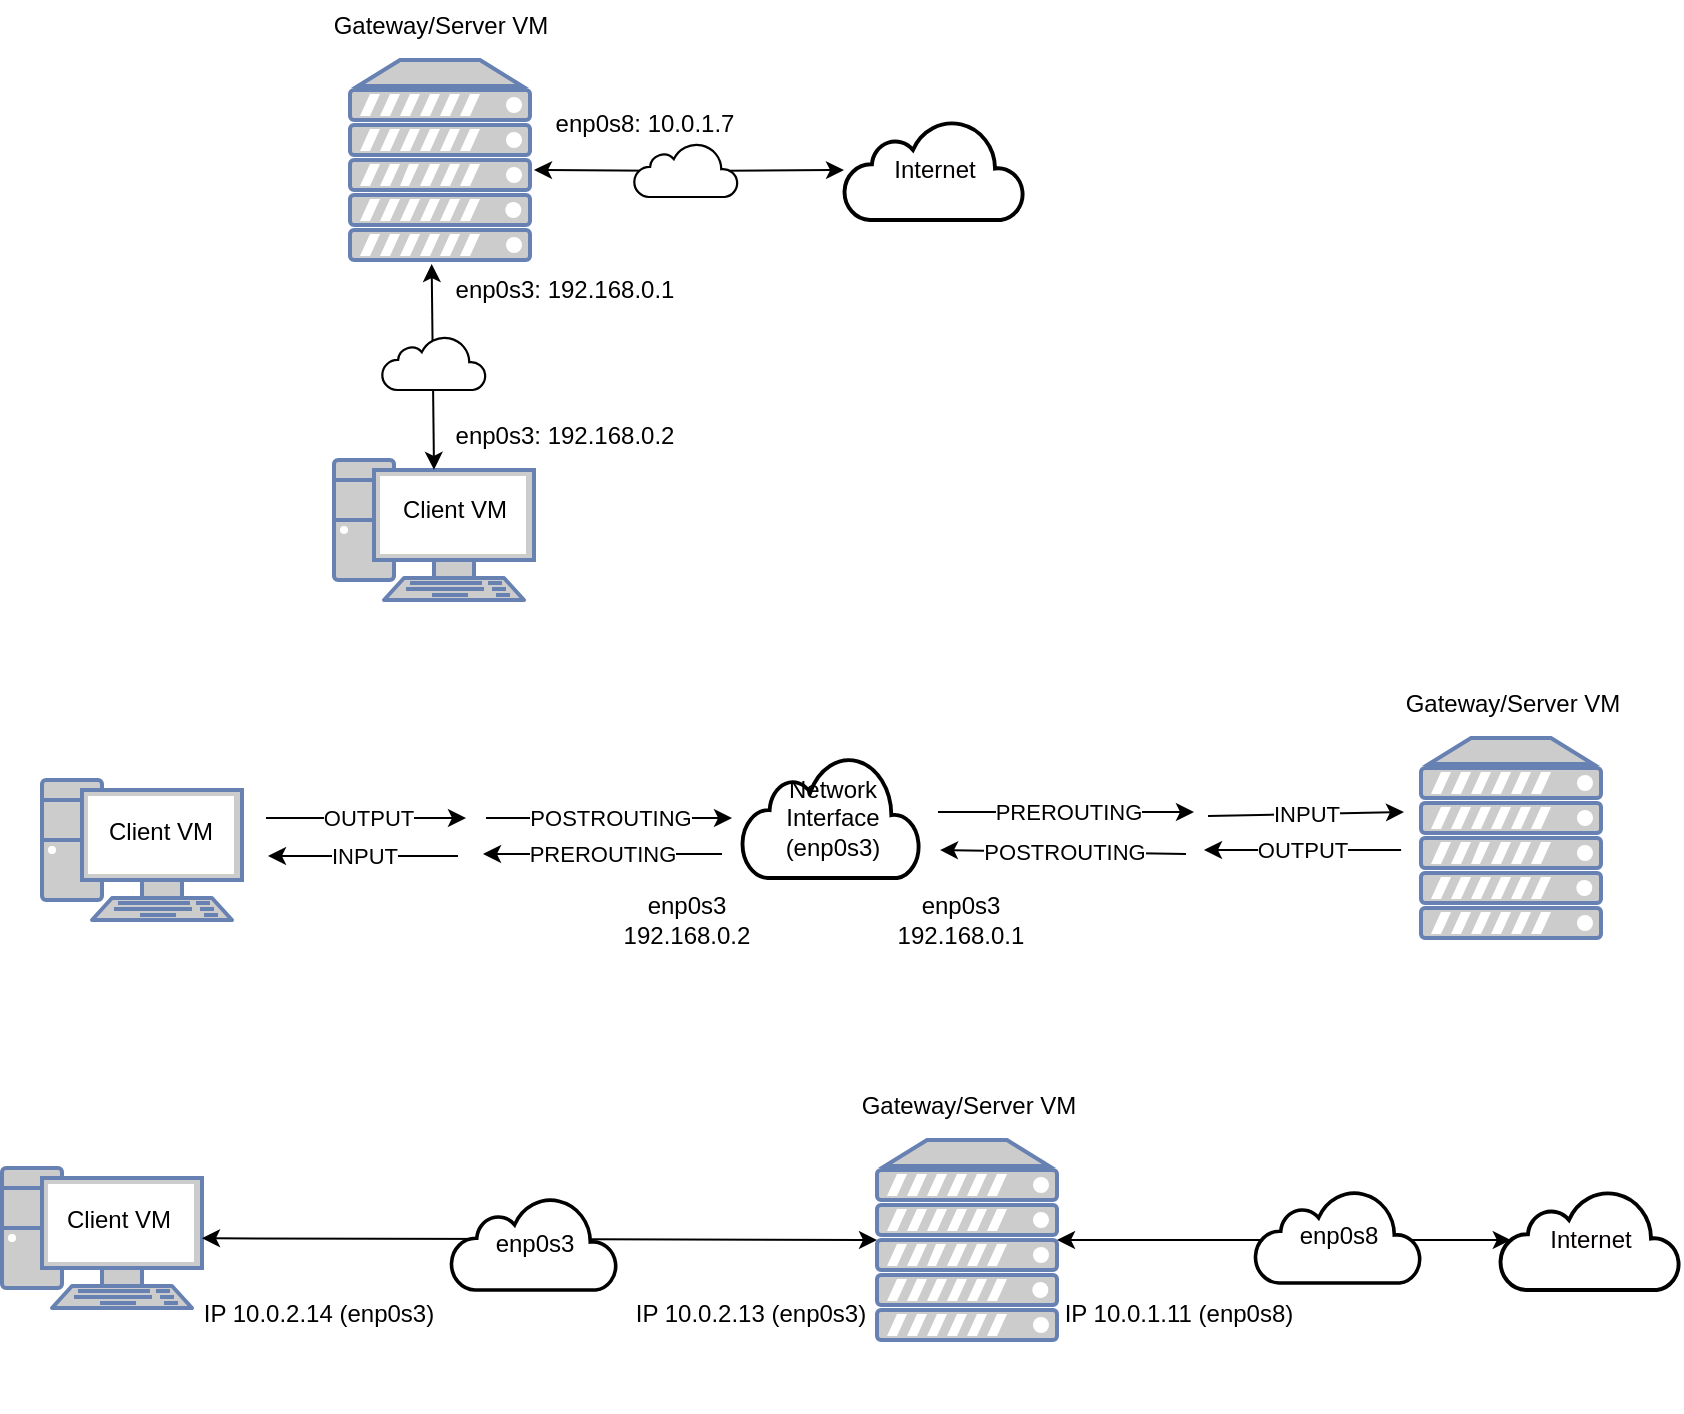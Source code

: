 <mxfile version="24.4.7" type="github">
  <diagram name="Page-1" id="jg9EtEhqNO4IEJSFRPO1">
    <mxGraphModel dx="1242" dy="569" grid="0" gridSize="10" guides="1" tooltips="1" connect="1" arrows="1" fold="1" page="1" pageScale="1" pageWidth="850" pageHeight="1100" math="0" shadow="0">
      <root>
        <mxCell id="0" />
        <mxCell id="1" parent="0" />
        <mxCell id="LfGhtwSS3G6Qwj75B06X-7" value="" style="edgeStyle=orthogonalEdgeStyle;rounded=0;orthogonalLoop=1;jettySize=auto;html=1;startArrow=classic;startFill=1;" edge="1" parent="1" target="LfGhtwSS3G6Qwj75B06X-6">
          <mxGeometry relative="1" as="geometry">
            <mxPoint x="270" y="135" as="sourcePoint" />
          </mxGeometry>
        </mxCell>
        <mxCell id="LfGhtwSS3G6Qwj75B06X-4" value="" style="fontColor=#0066CC;verticalAlign=top;verticalLabelPosition=bottom;labelPosition=center;align=center;html=1;outlineConnect=0;fillColor=#CCCCCC;strokeColor=#6881B3;gradientColor=none;gradientDirection=north;strokeWidth=2;shape=mxgraph.networks.pc;" vertex="1" parent="1">
          <mxGeometry x="170" y="280" width="100" height="70" as="geometry" />
        </mxCell>
        <mxCell id="LfGhtwSS3G6Qwj75B06X-6" value="&lt;font color=&quot;#050000&quot;&gt;Internet&lt;/font&gt;" style="html=1;outlineConnect=0;gradientDirection=north;strokeWidth=2;shape=mxgraph.networks.cloud;" vertex="1" parent="1">
          <mxGeometry x="425" y="110" width="90" height="50" as="geometry" />
        </mxCell>
        <mxCell id="LfGhtwSS3G6Qwj75B06X-8" value="Client VM" style="text;html=1;align=center;verticalAlign=middle;resizable=0;points=[];autosize=1;strokeColor=none;fillColor=none;" vertex="1" parent="1">
          <mxGeometry x="190" y="290" width="80" height="30" as="geometry" />
        </mxCell>
        <mxCell id="LfGhtwSS3G6Qwj75B06X-9" value="Gateway/Server VM" style="text;html=1;align=center;verticalAlign=middle;resizable=0;points=[];autosize=1;strokeColor=none;fillColor=none;" vertex="1" parent="1">
          <mxGeometry x="160.5" y="50" width="125" height="26" as="geometry" />
        </mxCell>
        <mxCell id="LfGhtwSS3G6Qwj75B06X-10" value="&lt;div&gt;enp0s3: 192.168.0.2&lt;/div&gt;" style="text;html=1;align=center;verticalAlign=middle;resizable=0;points=[];autosize=1;strokeColor=none;fillColor=none;" vertex="1" parent="1">
          <mxGeometry x="220" y="253" width="130" height="30" as="geometry" />
        </mxCell>
        <mxCell id="LfGhtwSS3G6Qwj75B06X-11" value="&lt;div&gt;enp0s3: 192.168.0.1&lt;/div&gt;" style="text;html=1;align=center;verticalAlign=middle;resizable=0;points=[];autosize=1;strokeColor=none;fillColor=none;" vertex="1" parent="1">
          <mxGeometry x="220" y="180" width="130" height="30" as="geometry" />
        </mxCell>
        <mxCell id="LfGhtwSS3G6Qwj75B06X-12" value="&lt;div&gt;enp0s8: 10.0.1.7&lt;/div&gt;" style="text;html=1;align=center;verticalAlign=middle;resizable=0;points=[];autosize=1;strokeColor=none;fillColor=none;" vertex="1" parent="1">
          <mxGeometry x="270" y="97" width="110" height="30" as="geometry" />
        </mxCell>
        <mxCell id="LfGhtwSS3G6Qwj75B06X-16" value="" style="endArrow=classic;startArrow=classic;html=1;rounded=0;entryX=-0.009;entryY=0.067;entryDx=0;entryDy=0;entryPerimeter=0;exitX=0.5;exitY=0.07;exitDx=0;exitDy=0;exitPerimeter=0;" edge="1" parent="1" source="LfGhtwSS3G6Qwj75B06X-4" target="LfGhtwSS3G6Qwj75B06X-11">
          <mxGeometry width="50" height="50" relative="1" as="geometry">
            <mxPoint x="220" y="274" as="sourcePoint" />
            <mxPoint x="220" y="192" as="targetPoint" />
          </mxGeometry>
        </mxCell>
        <mxCell id="LfGhtwSS3G6Qwj75B06X-18" value="" style="fontColor=#0066CC;verticalAlign=top;verticalLabelPosition=bottom;labelPosition=center;align=center;html=1;outlineConnect=0;fillColor=#CCCCCC;strokeColor=#6881B3;gradientColor=none;gradientDirection=north;strokeWidth=2;shape=mxgraph.networks.server;" vertex="1" parent="1">
          <mxGeometry x="178" y="80" width="90" height="100" as="geometry" />
        </mxCell>
        <mxCell id="LfGhtwSS3G6Qwj75B06X-19" value="" style="html=1;outlineConnect=0;gradientDirection=north;strokeWidth=2;shape=mxgraph.networks.cloud;" vertex="1" parent="1">
          <mxGeometry x="194" y="218" width="52" height="27" as="geometry" />
        </mxCell>
        <mxCell id="LfGhtwSS3G6Qwj75B06X-20" value="" style="html=1;outlineConnect=0;gradientDirection=north;strokeWidth=2;shape=mxgraph.networks.cloud;" vertex="1" parent="1">
          <mxGeometry x="320" y="121.5" width="52" height="27" as="geometry" />
        </mxCell>
        <mxCell id="LfGhtwSS3G6Qwj75B06X-22" value="" style="fontColor=#0066CC;verticalAlign=top;verticalLabelPosition=bottom;labelPosition=center;align=center;html=1;outlineConnect=0;fillColor=#CCCCCC;strokeColor=#6881B3;gradientColor=none;gradientDirection=north;strokeWidth=2;shape=mxgraph.networks.pc;" vertex="1" parent="1">
          <mxGeometry x="24" y="440" width="100" height="70" as="geometry" />
        </mxCell>
        <mxCell id="LfGhtwSS3G6Qwj75B06X-23" value="Client VM" style="text;html=1;align=center;verticalAlign=middle;resizable=0;points=[];autosize=1;strokeColor=none;fillColor=none;" vertex="1" parent="1">
          <mxGeometry x="43" y="451" width="80" height="30" as="geometry" />
        </mxCell>
        <mxCell id="LfGhtwSS3G6Qwj75B06X-24" value="Gateway/Server VM" style="text;html=1;align=center;verticalAlign=middle;resizable=0;points=[];autosize=1;strokeColor=none;fillColor=none;" vertex="1" parent="1">
          <mxGeometry x="696" y="389" width="125" height="26" as="geometry" />
        </mxCell>
        <mxCell id="LfGhtwSS3G6Qwj75B06X-25" value="&lt;div&gt;enp0s3&lt;/div&gt;&lt;div&gt;192.168.0.2&lt;/div&gt;" style="text;html=1;align=center;verticalAlign=middle;resizable=0;points=[];autosize=1;strokeColor=none;fillColor=none;" vertex="1" parent="1">
          <mxGeometry x="305.5" y="489" width="81" height="41" as="geometry" />
        </mxCell>
        <mxCell id="LfGhtwSS3G6Qwj75B06X-26" value="&lt;div&gt;enp0s3&lt;/div&gt;&lt;div&gt;192.168.0.1&lt;/div&gt;" style="text;html=1;align=center;verticalAlign=middle;resizable=0;points=[];autosize=1;strokeColor=none;fillColor=none;" vertex="1" parent="1">
          <mxGeometry x="442" y="489" width="81" height="41" as="geometry" />
        </mxCell>
        <mxCell id="LfGhtwSS3G6Qwj75B06X-28" value="&lt;div&gt;&lt;br&gt;&lt;/div&gt;&lt;div&gt;&lt;br&gt;&lt;/div&gt;&lt;div&gt;&lt;br&gt;&lt;/div&gt;&lt;div&gt;&lt;br&gt;&lt;/div&gt;&lt;div&gt;&lt;br&gt;&lt;/div&gt;&lt;div&gt;&lt;br&gt;&lt;/div&gt;&lt;div&gt;&lt;br&gt;&lt;/div&gt;&lt;div&gt;&lt;br&gt;&lt;/div&gt;&lt;div&gt;&lt;br&gt;&lt;/div&gt;&lt;div&gt;&lt;br&gt;&lt;/div&gt;&lt;div&gt;&lt;br&gt;&lt;/div&gt;&lt;div&gt;&lt;br&gt;&lt;/div&gt;&lt;div&gt;&lt;br&gt;&lt;/div&gt;&lt;div&gt;&lt;br&gt;&lt;/div&gt;&lt;div&gt;&lt;br&gt;&lt;/div&gt;&lt;div&gt;&lt;br&gt;&lt;/div&gt;" style="fontColor=#0066CC;verticalAlign=top;verticalLabelPosition=bottom;labelPosition=center;align=center;html=1;outlineConnect=0;fillColor=#CCCCCC;strokeColor=#6881B3;gradientColor=none;gradientDirection=north;strokeWidth=2;shape=mxgraph.networks.server;" vertex="1" parent="1">
          <mxGeometry x="713.5" y="419" width="90" height="100" as="geometry" />
        </mxCell>
        <mxCell id="LfGhtwSS3G6Qwj75B06X-29" value="Network&lt;div&gt;Interface&lt;/div&gt;&lt;div&gt;(enp0s3)&lt;/div&gt;" style="html=1;outlineConnect=0;gradientDirection=north;strokeWidth=2;shape=mxgraph.networks.cloud;" vertex="1" parent="1">
          <mxGeometry x="374" y="428" width="89" height="61" as="geometry" />
        </mxCell>
        <mxCell id="LfGhtwSS3G6Qwj75B06X-39" value="PREROUTING" style="endArrow=classic;html=1;rounded=0;" edge="1" parent="1">
          <mxGeometry x="0.009" width="50" height="50" relative="1" as="geometry">
            <mxPoint x="472" y="456" as="sourcePoint" />
            <mxPoint x="600" y="456" as="targetPoint" />
            <mxPoint as="offset" />
          </mxGeometry>
        </mxCell>
        <mxCell id="LfGhtwSS3G6Qwj75B06X-40" value="INPUT" style="endArrow=classic;html=1;rounded=0;" edge="1" parent="1">
          <mxGeometry width="50" height="50" relative="1" as="geometry">
            <mxPoint x="607" y="458" as="sourcePoint" />
            <mxPoint x="705" y="456" as="targetPoint" />
          </mxGeometry>
        </mxCell>
        <mxCell id="LfGhtwSS3G6Qwj75B06X-42" value="OUTPUT" style="endArrow=classic;html=1;rounded=0;" edge="1" parent="1">
          <mxGeometry width="50" height="50" relative="1" as="geometry">
            <mxPoint x="703.56" y="475" as="sourcePoint" />
            <mxPoint x="605" y="475" as="targetPoint" />
          </mxGeometry>
        </mxCell>
        <mxCell id="LfGhtwSS3G6Qwj75B06X-44" value="POSTROUTING" style="endArrow=classic;html=1;rounded=0;" edge="1" parent="1">
          <mxGeometry width="50" height="50" relative="1" as="geometry">
            <mxPoint x="596" y="477" as="sourcePoint" />
            <mxPoint x="473" y="475" as="targetPoint" />
          </mxGeometry>
        </mxCell>
        <mxCell id="LfGhtwSS3G6Qwj75B06X-46" value="OUTPUT" style="endArrow=classic;html=1;rounded=0;" edge="1" parent="1">
          <mxGeometry x="0.009" width="50" height="50" relative="1" as="geometry">
            <mxPoint x="136" y="459" as="sourcePoint" />
            <mxPoint x="236" y="459" as="targetPoint" />
            <mxPoint as="offset" />
          </mxGeometry>
        </mxCell>
        <mxCell id="LfGhtwSS3G6Qwj75B06X-47" value="POSTROUTING" style="endArrow=classic;html=1;rounded=0;" edge="1" parent="1">
          <mxGeometry width="50" height="50" relative="1" as="geometry">
            <mxPoint x="246" y="459" as="sourcePoint" />
            <mxPoint x="369" y="459" as="targetPoint" />
          </mxGeometry>
        </mxCell>
        <mxCell id="LfGhtwSS3G6Qwj75B06X-49" value="INPUT" style="endArrow=classic;html=1;rounded=0;" edge="1" parent="1">
          <mxGeometry width="50" height="50" relative="1" as="geometry">
            <mxPoint x="232" y="478" as="sourcePoint" />
            <mxPoint x="137" y="478" as="targetPoint" />
          </mxGeometry>
        </mxCell>
        <mxCell id="LfGhtwSS3G6Qwj75B06X-51" value="PREROUTING" style="endArrow=classic;html=1;rounded=0;" edge="1" parent="1">
          <mxGeometry width="50" height="50" relative="1" as="geometry">
            <mxPoint x="364" y="477" as="sourcePoint" />
            <mxPoint x="244.5" y="477" as="targetPoint" />
          </mxGeometry>
        </mxCell>
        <mxCell id="LfGhtwSS3G6Qwj75B06X-65" value="" style="fontColor=#0066CC;verticalAlign=top;verticalLabelPosition=bottom;labelPosition=center;align=center;html=1;outlineConnect=0;fillColor=#CCCCCC;strokeColor=#6881B3;gradientColor=none;gradientDirection=north;strokeWidth=2;shape=mxgraph.networks.pc;" vertex="1" parent="1">
          <mxGeometry x="4" y="634" width="100" height="70" as="geometry" />
        </mxCell>
        <mxCell id="LfGhtwSS3G6Qwj75B06X-66" value="&lt;font color=&quot;#050000&quot;&gt;Internet&lt;/font&gt;" style="html=1;outlineConnect=0;gradientDirection=north;strokeWidth=2;shape=mxgraph.networks.cloud;" vertex="1" parent="1">
          <mxGeometry x="753" y="645" width="90" height="50" as="geometry" />
        </mxCell>
        <mxCell id="LfGhtwSS3G6Qwj75B06X-67" value="Client VM" style="text;html=1;align=center;verticalAlign=middle;resizable=0;points=[];autosize=1;strokeColor=none;fillColor=none;" vertex="1" parent="1">
          <mxGeometry x="22" y="645" width="80" height="30" as="geometry" />
        </mxCell>
        <mxCell id="LfGhtwSS3G6Qwj75B06X-68" value="Gateway/Server VM" style="text;html=1;align=center;verticalAlign=middle;resizable=0;points=[];autosize=1;strokeColor=none;fillColor=none;" vertex="1" parent="1">
          <mxGeometry x="424" y="590" width="125" height="26" as="geometry" />
        </mxCell>
        <mxCell id="LfGhtwSS3G6Qwj75B06X-69" value="&lt;div&gt;IP 10.0.2.14 (enp0s3)&lt;/div&gt;" style="text;html=1;align=center;verticalAlign=middle;resizable=0;points=[];autosize=1;strokeColor=none;fillColor=none;" vertex="1" parent="1">
          <mxGeometry x="95.5" y="694" width="133" height="26" as="geometry" />
        </mxCell>
        <mxCell id="LfGhtwSS3G6Qwj75B06X-70" value="&lt;div&gt;IP 10.0.2.13 (enp0s3)&lt;/div&gt;" style="text;html=1;align=center;verticalAlign=middle;resizable=0;points=[];autosize=1;strokeColor=none;fillColor=none;" vertex="1" parent="1">
          <mxGeometry x="311.5" y="694" width="133" height="26" as="geometry" />
        </mxCell>
        <mxCell id="LfGhtwSS3G6Qwj75B06X-71" value="&lt;div&gt;IP 10.0.1.11 (enp0s8)&lt;/div&gt;" style="text;html=1;align=center;verticalAlign=middle;resizable=0;points=[];autosize=1;strokeColor=none;fillColor=none;" vertex="1" parent="1">
          <mxGeometry x="526" y="694" width="132" height="26" as="geometry" />
        </mxCell>
        <mxCell id="LfGhtwSS3G6Qwj75B06X-72" value="" style="endArrow=classic;startArrow=classic;html=1;rounded=0;entryX=0;entryY=0.5;entryDx=0;entryDy=0;entryPerimeter=0;" edge="1" parent="1" source="LfGhtwSS3G6Qwj75B06X-65" target="LfGhtwSS3G6Qwj75B06X-73">
          <mxGeometry width="50" height="50" relative="1" as="geometry">
            <mxPoint x="285.5" y="670" as="sourcePoint" />
            <mxPoint x="439.5" y="733" as="targetPoint" />
          </mxGeometry>
        </mxCell>
        <mxCell id="LfGhtwSS3G6Qwj75B06X-73" value="" style="fontColor=#0066CC;verticalAlign=top;verticalLabelPosition=bottom;labelPosition=center;align=center;html=1;outlineConnect=0;fillColor=#CCCCCC;strokeColor=#6881B3;gradientColor=none;gradientDirection=north;strokeWidth=2;shape=mxgraph.networks.server;" vertex="1" parent="1">
          <mxGeometry x="441.5" y="620" width="90" height="100" as="geometry" />
        </mxCell>
        <mxCell id="LfGhtwSS3G6Qwj75B06X-80" value="" style="endArrow=classic;startArrow=classic;html=1;rounded=0;entryX=0.06;entryY=0.5;entryDx=0;entryDy=0;entryPerimeter=0;" edge="1" parent="1" source="LfGhtwSS3G6Qwj75B06X-73" target="LfGhtwSS3G6Qwj75B06X-66">
          <mxGeometry width="50" height="50" relative="1" as="geometry">
            <mxPoint x="457" y="765" as="sourcePoint" />
            <mxPoint x="507" y="715" as="targetPoint" />
          </mxGeometry>
        </mxCell>
        <mxCell id="LfGhtwSS3G6Qwj75B06X-75" value="enp0s8" style="html=1;outlineConnect=0;gradientDirection=north;strokeWidth=2;shape=mxgraph.networks.cloud;" vertex="1" parent="1">
          <mxGeometry x="630.5" y="645" width="83" height="46.5" as="geometry" />
        </mxCell>
        <mxCell id="LfGhtwSS3G6Qwj75B06X-82" value="enp0s3" style="html=1;outlineConnect=0;gradientDirection=north;strokeWidth=2;shape=mxgraph.networks.cloud;" vertex="1" parent="1">
          <mxGeometry x="228.5" y="648.5" width="83" height="46.5" as="geometry" />
        </mxCell>
      </root>
    </mxGraphModel>
  </diagram>
</mxfile>
